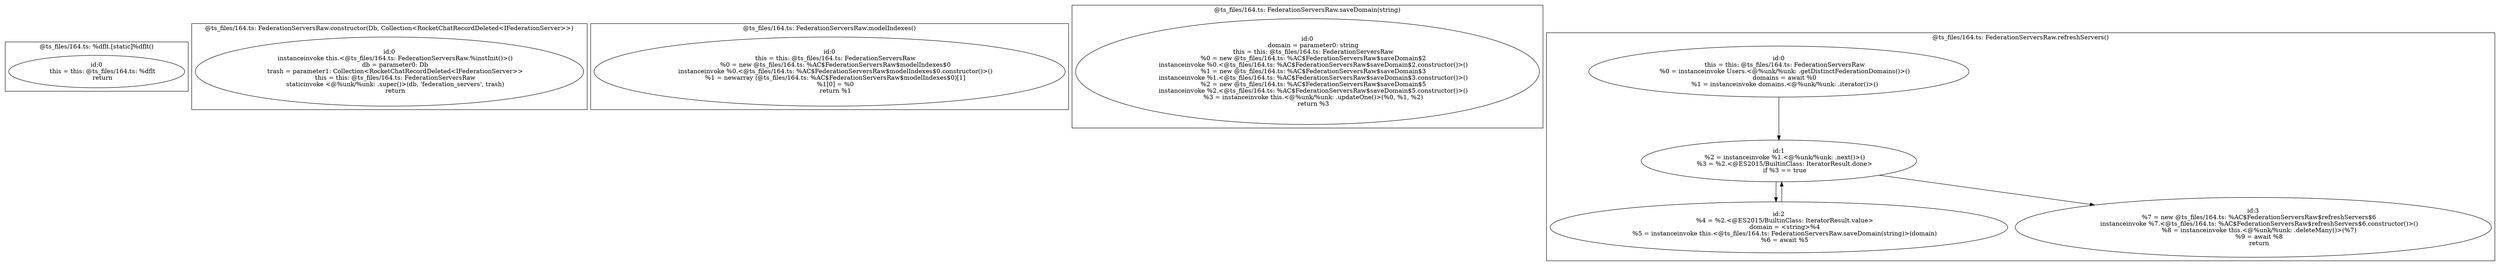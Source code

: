 digraph "164.ts" {
subgraph "cluster_@ts_files/164.ts: %dflt.[static]%dflt()" {
  label="@ts_files/164.ts: %dflt.[static]%dflt()";
  Node33750 [label="id:0
      this = this: @ts_files/164.ts: %dflt
      return"];
}
subgraph "cluster_@ts_files/164.ts: FederationServersRaw.constructor(Db, Collection<RocketChatRecordDeleted<IFederationServer>>)" {
  label="@ts_files/164.ts: FederationServersRaw.constructor(Db, Collection<RocketChatRecordDeleted<IFederationServer>>)";
  Node104610 [label="id:0
      instanceinvoke this.<@ts_files/164.ts: FederationServersRaw.%instInit()>()
      db = parameter0: Db
      trash = parameter1: Collection<RocketChatRecordDeleted<IFederationServer>>
      this = this: @ts_files/164.ts: FederationServersRaw
      staticinvoke <@%unk/%unk: .super()>(db, 'federation_servers', trash)
      return"];
}
subgraph "cluster_@ts_files/164.ts: FederationServersRaw.modelIndexes()" {
  label="@ts_files/164.ts: FederationServersRaw.modelIndexes()";
  Node49350 [label="id:0
      this = this: @ts_files/164.ts: FederationServersRaw
      %0 = new @ts_files/164.ts: %AC$FederationServersRaw$modelIndexes$0
      instanceinvoke %0.<@ts_files/164.ts: %AC$FederationServersRaw$modelIndexes$0.constructor()>()
      %1 = newarray (@ts_files/164.ts: %AC$FederationServersRaw$modelIndexes$0)[1]
      %1[0] = %0
      return %1"];
}
subgraph "cluster_@ts_files/164.ts: FederationServersRaw.saveDomain(string)" {
  label="@ts_files/164.ts: FederationServersRaw.saveDomain(string)";
  Node53800 [label="id:0
      domain = parameter0: string
      this = this: @ts_files/164.ts: FederationServersRaw
      %0 = new @ts_files/164.ts: %AC$FederationServersRaw$saveDomain$2
      instanceinvoke %0.<@ts_files/164.ts: %AC$FederationServersRaw$saveDomain$2.constructor()>()
      %1 = new @ts_files/164.ts: %AC$FederationServersRaw$saveDomain$3
      instanceinvoke %1.<@ts_files/164.ts: %AC$FederationServersRaw$saveDomain$3.constructor()>()
      %2 = new @ts_files/164.ts: %AC$FederationServersRaw$saveDomain$5
      instanceinvoke %2.<@ts_files/164.ts: %AC$FederationServersRaw$saveDomain$5.constructor()>()
      %3 = instanceinvoke this.<@%unk/%unk: .updateOne()>(%0, %1, %2)
      return %3"];
}
subgraph "cluster_@ts_files/164.ts: FederationServersRaw.refreshServers()" {
  label="@ts_files/164.ts: FederationServersRaw.refreshServers()";
  Node51830 [label="id:0
      this = this: @ts_files/164.ts: FederationServersRaw
      %0 = instanceinvoke Users.<@%unk/%unk: .getDistinctFederationDomains()>()
      domains = await %0
      %1 = instanceinvoke domains.<@%unk/%unk: .iterator()>()"];
  Node51831 [label="id:1
      %2 = instanceinvoke %1.<@%unk/%unk: .next()>()
      %3 = %2.<@ES2015/BuiltinClass: IteratorResult.done>
      if %3 == true"];
  Node51832 [label="id:2
      %4 = %2.<@ES2015/BuiltinClass: IteratorResult.value>
      domain = <string>%4
      %5 = instanceinvoke this.<@ts_files/164.ts: FederationServersRaw.saveDomain(string)>(domain)
      %6 = await %5"];
  Node51833 [label="id:3
      %7 = new @ts_files/164.ts: %AC$FederationServersRaw$refreshServers$6
      instanceinvoke %7.<@ts_files/164.ts: %AC$FederationServersRaw$refreshServers$6.constructor()>()
      %8 = instanceinvoke this.<@%unk/%unk: .deleteMany()>(%7)
      %9 = await %8
      return"];
  Node51830 -> Node51831;
  Node51831 -> Node51832;
  Node51831 -> Node51833;
  Node51832 -> Node51831;
}
}
